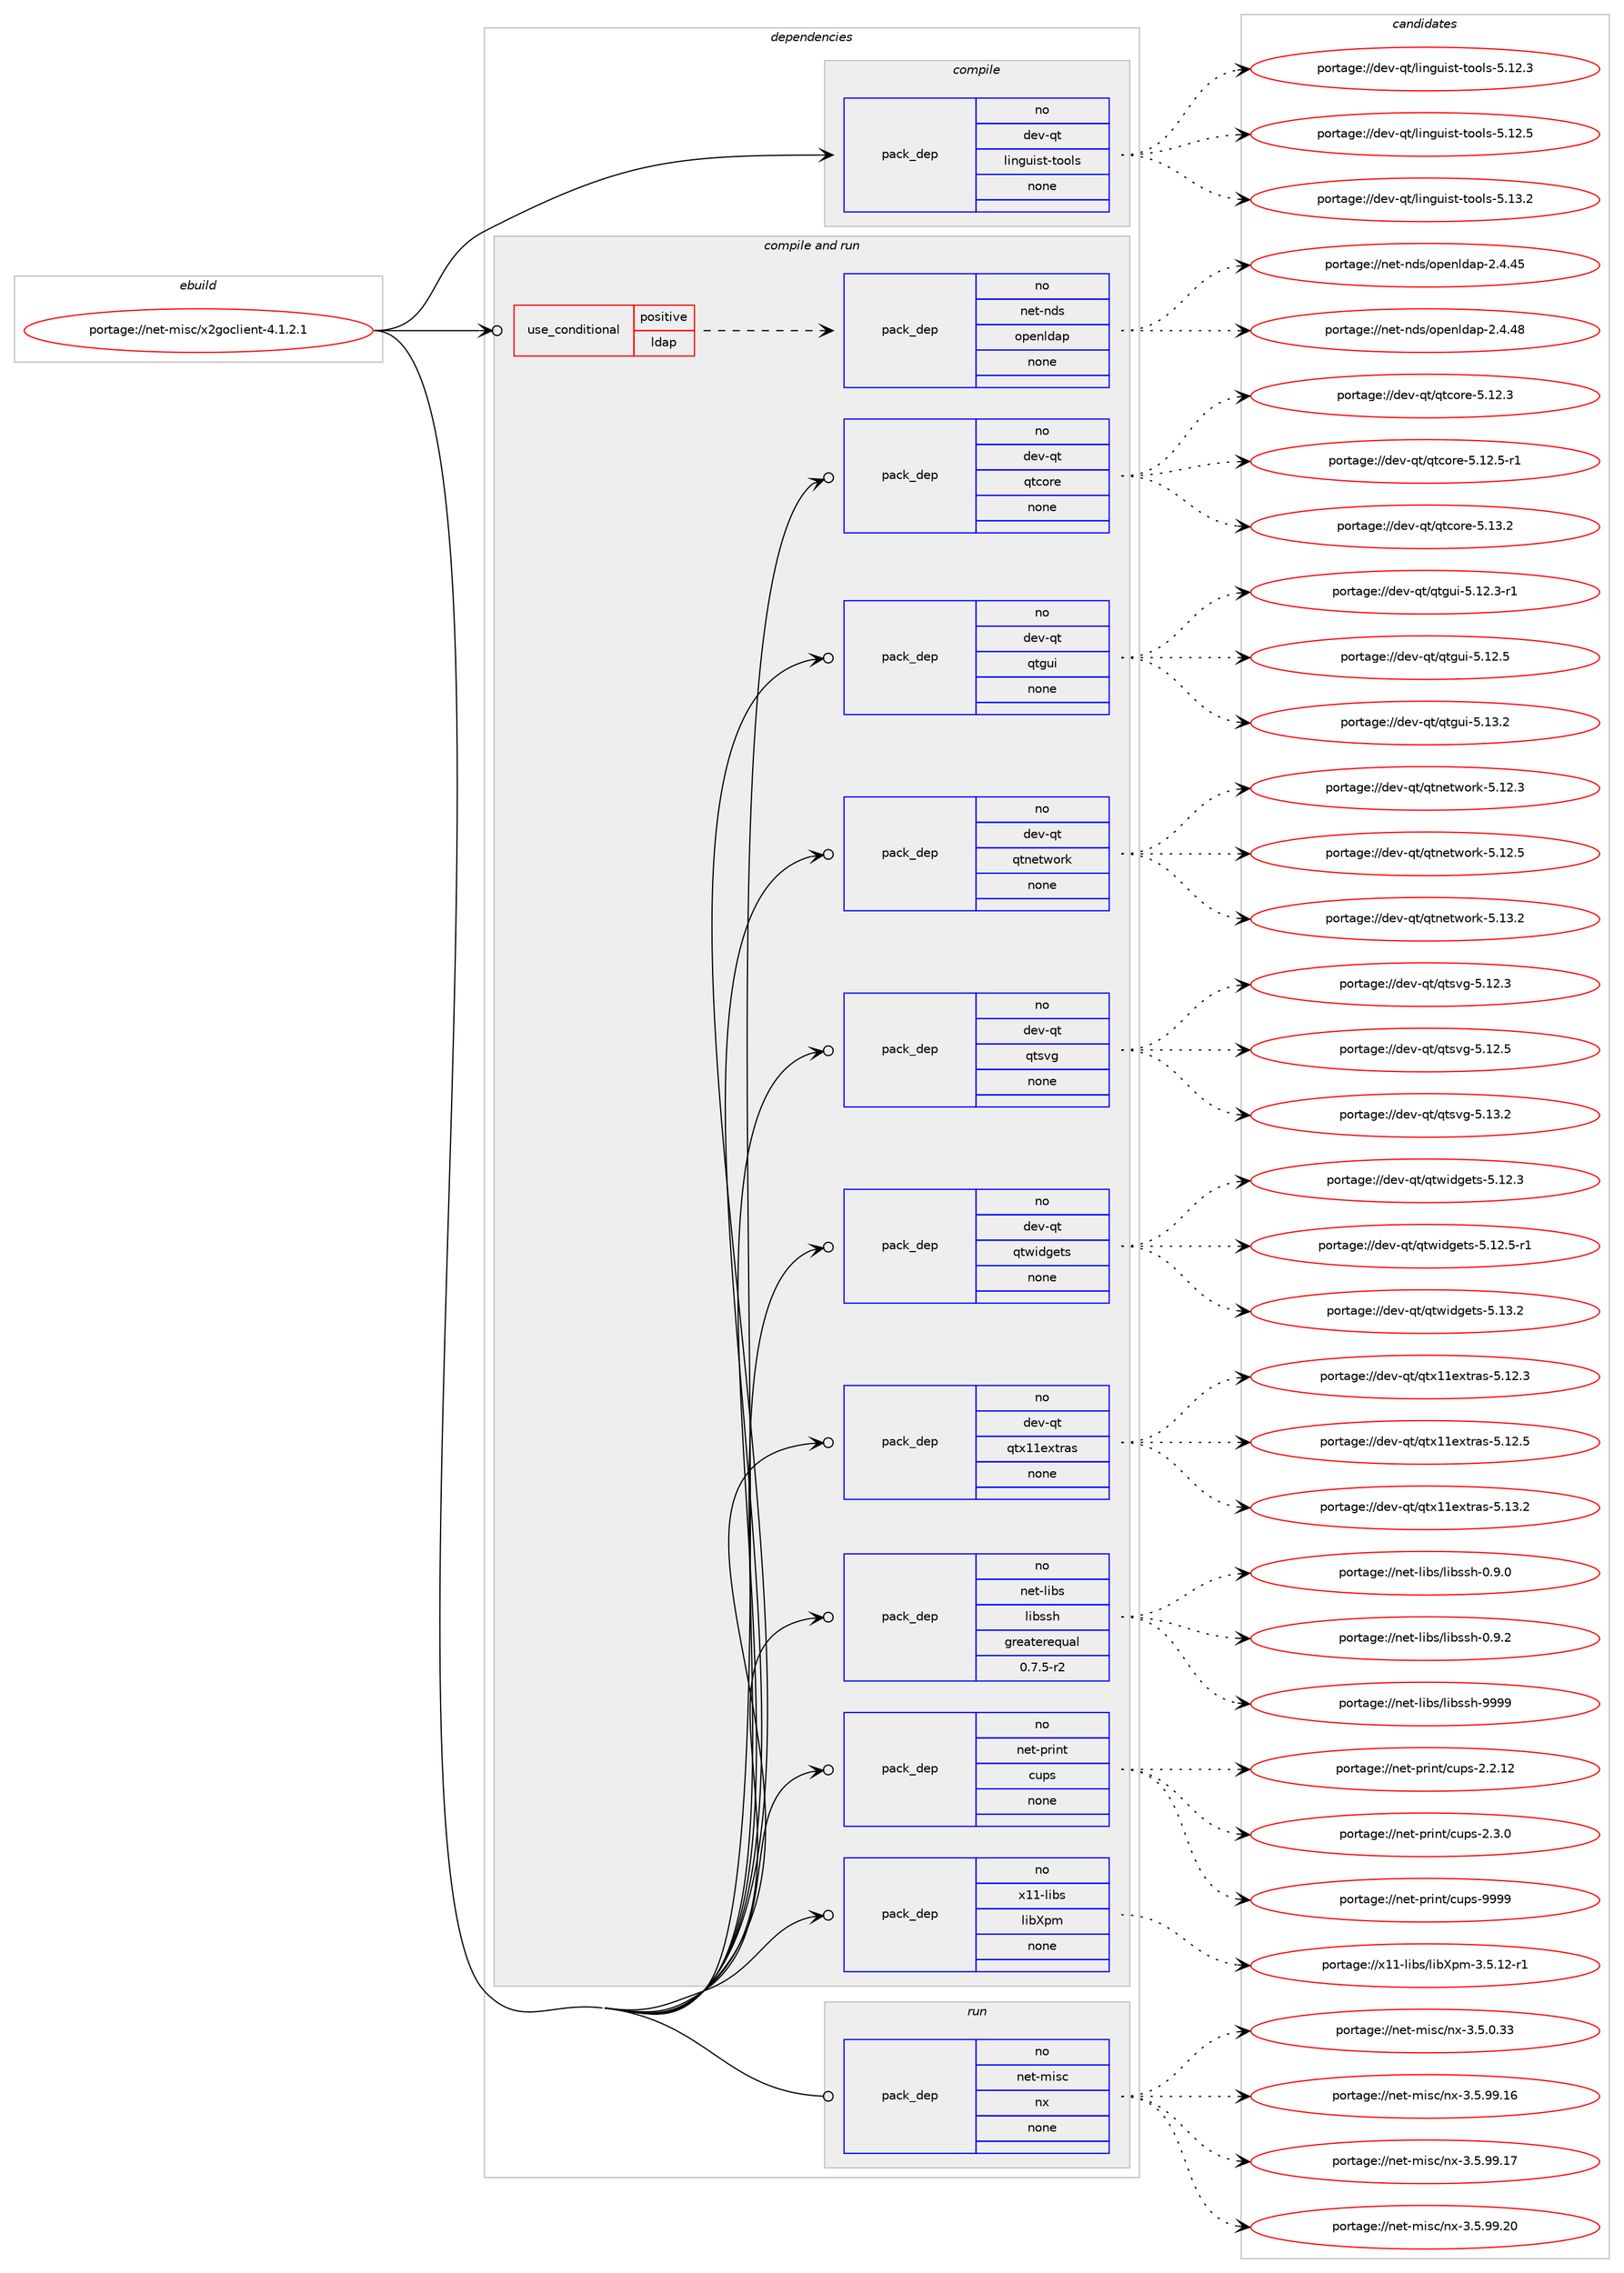 digraph prolog {

# *************
# Graph options
# *************

newrank=true;
concentrate=true;
compound=true;
graph [rankdir=LR,fontname=Helvetica,fontsize=10,ranksep=1.5];#, ranksep=2.5, nodesep=0.2];
edge  [arrowhead=vee];
node  [fontname=Helvetica,fontsize=10];

# **********
# The ebuild
# **********

subgraph cluster_leftcol {
color=gray;
rank=same;
label=<<i>ebuild</i>>;
id [label="portage://net-misc/x2goclient-4.1.2.1", color=red, width=4, href="../net-misc/x2goclient-4.1.2.1.svg"];
}

# ****************
# The dependencies
# ****************

subgraph cluster_midcol {
color=gray;
label=<<i>dependencies</i>>;
subgraph cluster_compile {
fillcolor="#eeeeee";
style=filled;
label=<<i>compile</i>>;
subgraph pack272141 {
dependency371265 [label=<<TABLE BORDER="0" CELLBORDER="1" CELLSPACING="0" CELLPADDING="4" WIDTH="220"><TR><TD ROWSPAN="6" CELLPADDING="30">pack_dep</TD></TR><TR><TD WIDTH="110">no</TD></TR><TR><TD>dev-qt</TD></TR><TR><TD>linguist-tools</TD></TR><TR><TD>none</TD></TR><TR><TD></TD></TR></TABLE>>, shape=none, color=blue];
}
id:e -> dependency371265:w [weight=20,style="solid",arrowhead="vee"];
}
subgraph cluster_compileandrun {
fillcolor="#eeeeee";
style=filled;
label=<<i>compile and run</i>>;
subgraph cond92869 {
dependency371266 [label=<<TABLE BORDER="0" CELLBORDER="1" CELLSPACING="0" CELLPADDING="4"><TR><TD ROWSPAN="3" CELLPADDING="10">use_conditional</TD></TR><TR><TD>positive</TD></TR><TR><TD>ldap</TD></TR></TABLE>>, shape=none, color=red];
subgraph pack272142 {
dependency371267 [label=<<TABLE BORDER="0" CELLBORDER="1" CELLSPACING="0" CELLPADDING="4" WIDTH="220"><TR><TD ROWSPAN="6" CELLPADDING="30">pack_dep</TD></TR><TR><TD WIDTH="110">no</TD></TR><TR><TD>net-nds</TD></TR><TR><TD>openldap</TD></TR><TR><TD>none</TD></TR><TR><TD></TD></TR></TABLE>>, shape=none, color=blue];
}
dependency371266:e -> dependency371267:w [weight=20,style="dashed",arrowhead="vee"];
}
id:e -> dependency371266:w [weight=20,style="solid",arrowhead="odotvee"];
subgraph pack272143 {
dependency371268 [label=<<TABLE BORDER="0" CELLBORDER="1" CELLSPACING="0" CELLPADDING="4" WIDTH="220"><TR><TD ROWSPAN="6" CELLPADDING="30">pack_dep</TD></TR><TR><TD WIDTH="110">no</TD></TR><TR><TD>dev-qt</TD></TR><TR><TD>qtcore</TD></TR><TR><TD>none</TD></TR><TR><TD></TD></TR></TABLE>>, shape=none, color=blue];
}
id:e -> dependency371268:w [weight=20,style="solid",arrowhead="odotvee"];
subgraph pack272144 {
dependency371269 [label=<<TABLE BORDER="0" CELLBORDER="1" CELLSPACING="0" CELLPADDING="4" WIDTH="220"><TR><TD ROWSPAN="6" CELLPADDING="30">pack_dep</TD></TR><TR><TD WIDTH="110">no</TD></TR><TR><TD>dev-qt</TD></TR><TR><TD>qtgui</TD></TR><TR><TD>none</TD></TR><TR><TD></TD></TR></TABLE>>, shape=none, color=blue];
}
id:e -> dependency371269:w [weight=20,style="solid",arrowhead="odotvee"];
subgraph pack272145 {
dependency371270 [label=<<TABLE BORDER="0" CELLBORDER="1" CELLSPACING="0" CELLPADDING="4" WIDTH="220"><TR><TD ROWSPAN="6" CELLPADDING="30">pack_dep</TD></TR><TR><TD WIDTH="110">no</TD></TR><TR><TD>dev-qt</TD></TR><TR><TD>qtnetwork</TD></TR><TR><TD>none</TD></TR><TR><TD></TD></TR></TABLE>>, shape=none, color=blue];
}
id:e -> dependency371270:w [weight=20,style="solid",arrowhead="odotvee"];
subgraph pack272146 {
dependency371271 [label=<<TABLE BORDER="0" CELLBORDER="1" CELLSPACING="0" CELLPADDING="4" WIDTH="220"><TR><TD ROWSPAN="6" CELLPADDING="30">pack_dep</TD></TR><TR><TD WIDTH="110">no</TD></TR><TR><TD>dev-qt</TD></TR><TR><TD>qtsvg</TD></TR><TR><TD>none</TD></TR><TR><TD></TD></TR></TABLE>>, shape=none, color=blue];
}
id:e -> dependency371271:w [weight=20,style="solid",arrowhead="odotvee"];
subgraph pack272147 {
dependency371272 [label=<<TABLE BORDER="0" CELLBORDER="1" CELLSPACING="0" CELLPADDING="4" WIDTH="220"><TR><TD ROWSPAN="6" CELLPADDING="30">pack_dep</TD></TR><TR><TD WIDTH="110">no</TD></TR><TR><TD>dev-qt</TD></TR><TR><TD>qtwidgets</TD></TR><TR><TD>none</TD></TR><TR><TD></TD></TR></TABLE>>, shape=none, color=blue];
}
id:e -> dependency371272:w [weight=20,style="solid",arrowhead="odotvee"];
subgraph pack272148 {
dependency371273 [label=<<TABLE BORDER="0" CELLBORDER="1" CELLSPACING="0" CELLPADDING="4" WIDTH="220"><TR><TD ROWSPAN="6" CELLPADDING="30">pack_dep</TD></TR><TR><TD WIDTH="110">no</TD></TR><TR><TD>dev-qt</TD></TR><TR><TD>qtx11extras</TD></TR><TR><TD>none</TD></TR><TR><TD></TD></TR></TABLE>>, shape=none, color=blue];
}
id:e -> dependency371273:w [weight=20,style="solid",arrowhead="odotvee"];
subgraph pack272149 {
dependency371274 [label=<<TABLE BORDER="0" CELLBORDER="1" CELLSPACING="0" CELLPADDING="4" WIDTH="220"><TR><TD ROWSPAN="6" CELLPADDING="30">pack_dep</TD></TR><TR><TD WIDTH="110">no</TD></TR><TR><TD>net-libs</TD></TR><TR><TD>libssh</TD></TR><TR><TD>greaterequal</TD></TR><TR><TD>0.7.5-r2</TD></TR></TABLE>>, shape=none, color=blue];
}
id:e -> dependency371274:w [weight=20,style="solid",arrowhead="odotvee"];
subgraph pack272150 {
dependency371275 [label=<<TABLE BORDER="0" CELLBORDER="1" CELLSPACING="0" CELLPADDING="4" WIDTH="220"><TR><TD ROWSPAN="6" CELLPADDING="30">pack_dep</TD></TR><TR><TD WIDTH="110">no</TD></TR><TR><TD>net-print</TD></TR><TR><TD>cups</TD></TR><TR><TD>none</TD></TR><TR><TD></TD></TR></TABLE>>, shape=none, color=blue];
}
id:e -> dependency371275:w [weight=20,style="solid",arrowhead="odotvee"];
subgraph pack272151 {
dependency371276 [label=<<TABLE BORDER="0" CELLBORDER="1" CELLSPACING="0" CELLPADDING="4" WIDTH="220"><TR><TD ROWSPAN="6" CELLPADDING="30">pack_dep</TD></TR><TR><TD WIDTH="110">no</TD></TR><TR><TD>x11-libs</TD></TR><TR><TD>libXpm</TD></TR><TR><TD>none</TD></TR><TR><TD></TD></TR></TABLE>>, shape=none, color=blue];
}
id:e -> dependency371276:w [weight=20,style="solid",arrowhead="odotvee"];
}
subgraph cluster_run {
fillcolor="#eeeeee";
style=filled;
label=<<i>run</i>>;
subgraph pack272152 {
dependency371277 [label=<<TABLE BORDER="0" CELLBORDER="1" CELLSPACING="0" CELLPADDING="4" WIDTH="220"><TR><TD ROWSPAN="6" CELLPADDING="30">pack_dep</TD></TR><TR><TD WIDTH="110">no</TD></TR><TR><TD>net-misc</TD></TR><TR><TD>nx</TD></TR><TR><TD>none</TD></TR><TR><TD></TD></TR></TABLE>>, shape=none, color=blue];
}
id:e -> dependency371277:w [weight=20,style="solid",arrowhead="odot"];
}
}

# **************
# The candidates
# **************

subgraph cluster_choices {
rank=same;
color=gray;
label=<<i>candidates</i>>;

subgraph choice272141 {
color=black;
nodesep=1;
choiceportage10010111845113116471081051101031171051151164511611111110811545534649504651 [label="portage://dev-qt/linguist-tools-5.12.3", color=red, width=4,href="../dev-qt/linguist-tools-5.12.3.svg"];
choiceportage10010111845113116471081051101031171051151164511611111110811545534649504653 [label="portage://dev-qt/linguist-tools-5.12.5", color=red, width=4,href="../dev-qt/linguist-tools-5.12.5.svg"];
choiceportage10010111845113116471081051101031171051151164511611111110811545534649514650 [label="portage://dev-qt/linguist-tools-5.13.2", color=red, width=4,href="../dev-qt/linguist-tools-5.13.2.svg"];
dependency371265:e -> choiceportage10010111845113116471081051101031171051151164511611111110811545534649504651:w [style=dotted,weight="100"];
dependency371265:e -> choiceportage10010111845113116471081051101031171051151164511611111110811545534649504653:w [style=dotted,weight="100"];
dependency371265:e -> choiceportage10010111845113116471081051101031171051151164511611111110811545534649514650:w [style=dotted,weight="100"];
}
subgraph choice272142 {
color=black;
nodesep=1;
choiceportage11010111645110100115471111121011101081009711245504652465253 [label="portage://net-nds/openldap-2.4.45", color=red, width=4,href="../net-nds/openldap-2.4.45.svg"];
choiceportage11010111645110100115471111121011101081009711245504652465256 [label="portage://net-nds/openldap-2.4.48", color=red, width=4,href="../net-nds/openldap-2.4.48.svg"];
dependency371267:e -> choiceportage11010111645110100115471111121011101081009711245504652465253:w [style=dotted,weight="100"];
dependency371267:e -> choiceportage11010111645110100115471111121011101081009711245504652465256:w [style=dotted,weight="100"];
}
subgraph choice272143 {
color=black;
nodesep=1;
choiceportage10010111845113116471131169911111410145534649504651 [label="portage://dev-qt/qtcore-5.12.3", color=red, width=4,href="../dev-qt/qtcore-5.12.3.svg"];
choiceportage100101118451131164711311699111114101455346495046534511449 [label="portage://dev-qt/qtcore-5.12.5-r1", color=red, width=4,href="../dev-qt/qtcore-5.12.5-r1.svg"];
choiceportage10010111845113116471131169911111410145534649514650 [label="portage://dev-qt/qtcore-5.13.2", color=red, width=4,href="../dev-qt/qtcore-5.13.2.svg"];
dependency371268:e -> choiceportage10010111845113116471131169911111410145534649504651:w [style=dotted,weight="100"];
dependency371268:e -> choiceportage100101118451131164711311699111114101455346495046534511449:w [style=dotted,weight="100"];
dependency371268:e -> choiceportage10010111845113116471131169911111410145534649514650:w [style=dotted,weight="100"];
}
subgraph choice272144 {
color=black;
nodesep=1;
choiceportage1001011184511311647113116103117105455346495046514511449 [label="portage://dev-qt/qtgui-5.12.3-r1", color=red, width=4,href="../dev-qt/qtgui-5.12.3-r1.svg"];
choiceportage100101118451131164711311610311710545534649504653 [label="portage://dev-qt/qtgui-5.12.5", color=red, width=4,href="../dev-qt/qtgui-5.12.5.svg"];
choiceportage100101118451131164711311610311710545534649514650 [label="portage://dev-qt/qtgui-5.13.2", color=red, width=4,href="../dev-qt/qtgui-5.13.2.svg"];
dependency371269:e -> choiceportage1001011184511311647113116103117105455346495046514511449:w [style=dotted,weight="100"];
dependency371269:e -> choiceportage100101118451131164711311610311710545534649504653:w [style=dotted,weight="100"];
dependency371269:e -> choiceportage100101118451131164711311610311710545534649514650:w [style=dotted,weight="100"];
}
subgraph choice272145 {
color=black;
nodesep=1;
choiceportage100101118451131164711311611010111611911111410745534649504651 [label="portage://dev-qt/qtnetwork-5.12.3", color=red, width=4,href="../dev-qt/qtnetwork-5.12.3.svg"];
choiceportage100101118451131164711311611010111611911111410745534649504653 [label="portage://dev-qt/qtnetwork-5.12.5", color=red, width=4,href="../dev-qt/qtnetwork-5.12.5.svg"];
choiceportage100101118451131164711311611010111611911111410745534649514650 [label="portage://dev-qt/qtnetwork-5.13.2", color=red, width=4,href="../dev-qt/qtnetwork-5.13.2.svg"];
dependency371270:e -> choiceportage100101118451131164711311611010111611911111410745534649504651:w [style=dotted,weight="100"];
dependency371270:e -> choiceportage100101118451131164711311611010111611911111410745534649504653:w [style=dotted,weight="100"];
dependency371270:e -> choiceportage100101118451131164711311611010111611911111410745534649514650:w [style=dotted,weight="100"];
}
subgraph choice272146 {
color=black;
nodesep=1;
choiceportage100101118451131164711311611511810345534649504651 [label="portage://dev-qt/qtsvg-5.12.3", color=red, width=4,href="../dev-qt/qtsvg-5.12.3.svg"];
choiceportage100101118451131164711311611511810345534649504653 [label="portage://dev-qt/qtsvg-5.12.5", color=red, width=4,href="../dev-qt/qtsvg-5.12.5.svg"];
choiceportage100101118451131164711311611511810345534649514650 [label="portage://dev-qt/qtsvg-5.13.2", color=red, width=4,href="../dev-qt/qtsvg-5.13.2.svg"];
dependency371271:e -> choiceportage100101118451131164711311611511810345534649504651:w [style=dotted,weight="100"];
dependency371271:e -> choiceportage100101118451131164711311611511810345534649504653:w [style=dotted,weight="100"];
dependency371271:e -> choiceportage100101118451131164711311611511810345534649514650:w [style=dotted,weight="100"];
}
subgraph choice272147 {
color=black;
nodesep=1;
choiceportage100101118451131164711311611910510010310111611545534649504651 [label="portage://dev-qt/qtwidgets-5.12.3", color=red, width=4,href="../dev-qt/qtwidgets-5.12.3.svg"];
choiceportage1001011184511311647113116119105100103101116115455346495046534511449 [label="portage://dev-qt/qtwidgets-5.12.5-r1", color=red, width=4,href="../dev-qt/qtwidgets-5.12.5-r1.svg"];
choiceportage100101118451131164711311611910510010310111611545534649514650 [label="portage://dev-qt/qtwidgets-5.13.2", color=red, width=4,href="../dev-qt/qtwidgets-5.13.2.svg"];
dependency371272:e -> choiceportage100101118451131164711311611910510010310111611545534649504651:w [style=dotted,weight="100"];
dependency371272:e -> choiceportage1001011184511311647113116119105100103101116115455346495046534511449:w [style=dotted,weight="100"];
dependency371272:e -> choiceportage100101118451131164711311611910510010310111611545534649514650:w [style=dotted,weight="100"];
}
subgraph choice272148 {
color=black;
nodesep=1;
choiceportage100101118451131164711311612049491011201161149711545534649504651 [label="portage://dev-qt/qtx11extras-5.12.3", color=red, width=4,href="../dev-qt/qtx11extras-5.12.3.svg"];
choiceportage100101118451131164711311612049491011201161149711545534649504653 [label="portage://dev-qt/qtx11extras-5.12.5", color=red, width=4,href="../dev-qt/qtx11extras-5.12.5.svg"];
choiceportage100101118451131164711311612049491011201161149711545534649514650 [label="portage://dev-qt/qtx11extras-5.13.2", color=red, width=4,href="../dev-qt/qtx11extras-5.13.2.svg"];
dependency371273:e -> choiceportage100101118451131164711311612049491011201161149711545534649504651:w [style=dotted,weight="100"];
dependency371273:e -> choiceportage100101118451131164711311612049491011201161149711545534649504653:w [style=dotted,weight="100"];
dependency371273:e -> choiceportage100101118451131164711311612049491011201161149711545534649514650:w [style=dotted,weight="100"];
}
subgraph choice272149 {
color=black;
nodesep=1;
choiceportage11010111645108105981154710810598115115104454846574648 [label="portage://net-libs/libssh-0.9.0", color=red, width=4,href="../net-libs/libssh-0.9.0.svg"];
choiceportage11010111645108105981154710810598115115104454846574650 [label="portage://net-libs/libssh-0.9.2", color=red, width=4,href="../net-libs/libssh-0.9.2.svg"];
choiceportage110101116451081059811547108105981151151044557575757 [label="portage://net-libs/libssh-9999", color=red, width=4,href="../net-libs/libssh-9999.svg"];
dependency371274:e -> choiceportage11010111645108105981154710810598115115104454846574648:w [style=dotted,weight="100"];
dependency371274:e -> choiceportage11010111645108105981154710810598115115104454846574650:w [style=dotted,weight="100"];
dependency371274:e -> choiceportage110101116451081059811547108105981151151044557575757:w [style=dotted,weight="100"];
}
subgraph choice272150 {
color=black;
nodesep=1;
choiceportage11010111645112114105110116479911711211545504650464950 [label="portage://net-print/cups-2.2.12", color=red, width=4,href="../net-print/cups-2.2.12.svg"];
choiceportage110101116451121141051101164799117112115455046514648 [label="portage://net-print/cups-2.3.0", color=red, width=4,href="../net-print/cups-2.3.0.svg"];
choiceportage1101011164511211410511011647991171121154557575757 [label="portage://net-print/cups-9999", color=red, width=4,href="../net-print/cups-9999.svg"];
dependency371275:e -> choiceportage11010111645112114105110116479911711211545504650464950:w [style=dotted,weight="100"];
dependency371275:e -> choiceportage110101116451121141051101164799117112115455046514648:w [style=dotted,weight="100"];
dependency371275:e -> choiceportage1101011164511211410511011647991171121154557575757:w [style=dotted,weight="100"];
}
subgraph choice272151 {
color=black;
nodesep=1;
choiceportage12049494510810598115471081059888112109455146534649504511449 [label="portage://x11-libs/libXpm-3.5.12-r1", color=red, width=4,href="../x11-libs/libXpm-3.5.12-r1.svg"];
dependency371276:e -> choiceportage12049494510810598115471081059888112109455146534649504511449:w [style=dotted,weight="100"];
}
subgraph choice272152 {
color=black;
nodesep=1;
choiceportage110101116451091051159947110120455146534648465151 [label="portage://net-misc/nx-3.5.0.33", color=red, width=4,href="../net-misc/nx-3.5.0.33.svg"];
choiceportage11010111645109105115994711012045514653465757464954 [label="portage://net-misc/nx-3.5.99.16", color=red, width=4,href="../net-misc/nx-3.5.99.16.svg"];
choiceportage11010111645109105115994711012045514653465757464955 [label="portage://net-misc/nx-3.5.99.17", color=red, width=4,href="../net-misc/nx-3.5.99.17.svg"];
choiceportage11010111645109105115994711012045514653465757465048 [label="portage://net-misc/nx-3.5.99.20", color=red, width=4,href="../net-misc/nx-3.5.99.20.svg"];
dependency371277:e -> choiceportage110101116451091051159947110120455146534648465151:w [style=dotted,weight="100"];
dependency371277:e -> choiceportage11010111645109105115994711012045514653465757464954:w [style=dotted,weight="100"];
dependency371277:e -> choiceportage11010111645109105115994711012045514653465757464955:w [style=dotted,weight="100"];
dependency371277:e -> choiceportage11010111645109105115994711012045514653465757465048:w [style=dotted,weight="100"];
}
}

}
